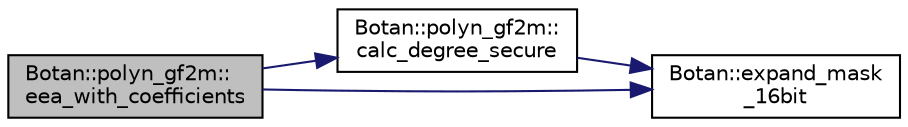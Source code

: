 digraph "Botan::polyn_gf2m::eea_with_coefficients"
{
  edge [fontname="Helvetica",fontsize="10",labelfontname="Helvetica",labelfontsize="10"];
  node [fontname="Helvetica",fontsize="10",shape=record];
  rankdir="LR";
  Node14 [label="Botan::polyn_gf2m::\leea_with_coefficients",height=0.2,width=0.4,color="black", fillcolor="grey75", style="filled", fontcolor="black"];
  Node14 -> Node15 [color="midnightblue",fontsize="10",style="solid",fontname="Helvetica"];
  Node15 [label="Botan::polyn_gf2m::\lcalc_degree_secure",height=0.2,width=0.4,color="black", fillcolor="white", style="filled",URL="$class_botan_1_1polyn__gf2m.html#ac2b94d1eddf27838f4fcf03db4f8ac08"];
  Node15 -> Node16 [color="midnightblue",fontsize="10",style="solid",fontname="Helvetica"];
  Node16 [label="Botan::expand_mask\l_16bit",height=0.2,width=0.4,color="black", fillcolor="white", style="filled",URL="$namespace_botan.html#a2a0b6b61c8483eb1efca4564bb144828"];
  Node14 -> Node16 [color="midnightblue",fontsize="10",style="solid",fontname="Helvetica"];
}
